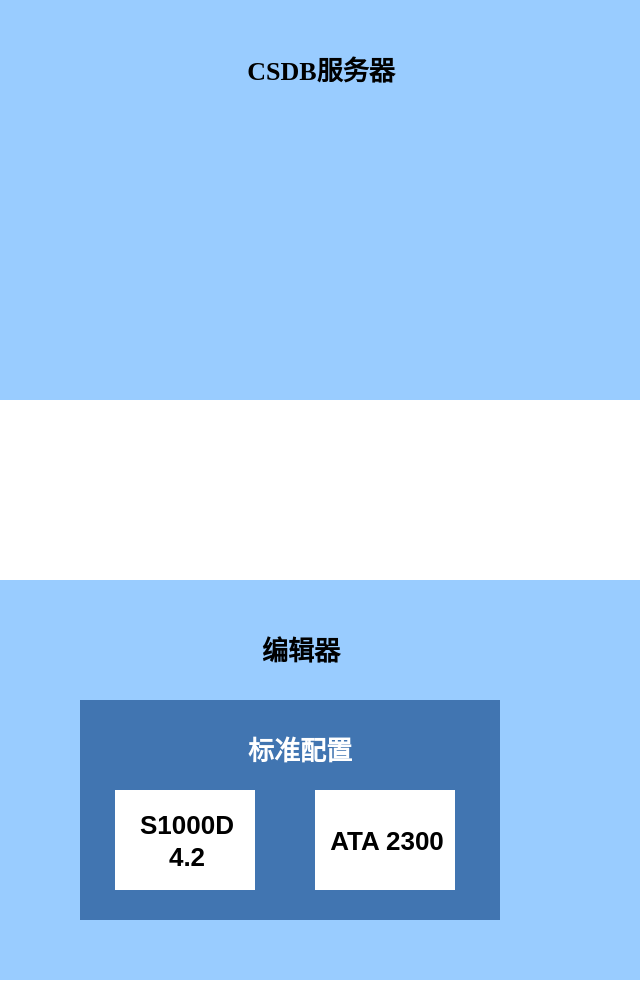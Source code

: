 <mxfile version="26.1.2">
  <diagram name="第 1 页" id="FHXKr0zKF4GF57OW8jTa">
    <mxGraphModel dx="910" dy="490" grid="1" gridSize="10" guides="1" tooltips="1" connect="1" arrows="1" fold="1" page="1" pageScale="1" pageWidth="827" pageHeight="1169" math="0" shadow="0">
      <root>
        <mxCell id="0" />
        <mxCell id="1" parent="0" />
        <mxCell id="poCM_1kXqRK1p8-Zq75z-2" value="" style="rounded=0;whiteSpace=wrap;html=1;fillColor=#99CCFF;strokeColor=none;" vertex="1" parent="1">
          <mxGeometry x="120" y="430" width="320" height="200" as="geometry" />
        </mxCell>
        <mxCell id="poCM_1kXqRK1p8-Zq75z-3" value="编辑器" style="text;html=1;align=center;verticalAlign=middle;resizable=0;points=[];autosize=1;strokeColor=none;fillColor=none;fontStyle=1;fontFamily=Garamond;fontSize=13;" vertex="1" parent="1">
          <mxGeometry x="240" y="450" width="60" height="30" as="geometry" />
        </mxCell>
        <mxCell id="poCM_1kXqRK1p8-Zq75z-4" value="" style="rounded=0;whiteSpace=wrap;html=1;fontStyle=1;fontSize=13;fillColor=#4175B1;strokeColor=none;" vertex="1" parent="1">
          <mxGeometry x="160" y="490" width="210" height="110" as="geometry" />
        </mxCell>
        <mxCell id="poCM_1kXqRK1p8-Zq75z-5" value="" style="rounded=0;whiteSpace=wrap;html=1;fillColor=#99CCFF;strokeColor=none;" vertex="1" parent="1">
          <mxGeometry x="120" y="140" width="320" height="200" as="geometry" />
        </mxCell>
        <mxCell id="poCM_1kXqRK1p8-Zq75z-6" value="CSDB服务器" style="text;html=1;align=center;verticalAlign=middle;resizable=0;points=[];autosize=1;strokeColor=none;fillColor=none;fontStyle=1;fontFamily=Garamond;fontSize=13;" vertex="1" parent="1">
          <mxGeometry x="235" y="160" width="90" height="30" as="geometry" />
        </mxCell>
        <mxCell id="poCM_1kXqRK1p8-Zq75z-7" value="标准配置" style="text;html=1;align=center;verticalAlign=middle;whiteSpace=wrap;rounded=0;fontStyle=1;fontSize=13;strokeColor=none;fontColor=#FFFFFF;" vertex="1" parent="1">
          <mxGeometry x="240" y="500" width="60" height="30" as="geometry" />
        </mxCell>
        <mxCell id="poCM_1kXqRK1p8-Zq75z-8" value="" style="rounded=0;whiteSpace=wrap;html=1;fontStyle=1;fontSize=13;fillColor=#FFFFFF;strokeColor=none;" vertex="1" parent="1">
          <mxGeometry x="177.5" y="535" width="70" height="50" as="geometry" />
        </mxCell>
        <mxCell id="poCM_1kXqRK1p8-Zq75z-9" value="S1000D&lt;div&gt;4.2&lt;/div&gt;" style="text;html=1;align=center;verticalAlign=middle;resizable=0;points=[];autosize=1;strokeColor=none;fillColor=none;fontStyle=1;fontSize=13;" vertex="1" parent="1">
          <mxGeometry x="177.5" y="540" width="70" height="40" as="geometry" />
        </mxCell>
        <mxCell id="poCM_1kXqRK1p8-Zq75z-11" value="" style="rounded=0;whiteSpace=wrap;html=1;fontStyle=1;fontSize=13;fillColor=#FFFFFF;strokeColor=none;" vertex="1" parent="1">
          <mxGeometry x="277.5" y="535" width="70" height="50" as="geometry" />
        </mxCell>
        <mxCell id="poCM_1kXqRK1p8-Zq75z-12" value="ATA 2300" style="text;html=1;align=center;verticalAlign=middle;resizable=0;points=[];autosize=1;strokeColor=none;fillColor=none;fontStyle=1;fontSize=13;" vertex="1" parent="1">
          <mxGeometry x="272.5" y="545" width="80" height="30" as="geometry" />
        </mxCell>
      </root>
    </mxGraphModel>
  </diagram>
</mxfile>
